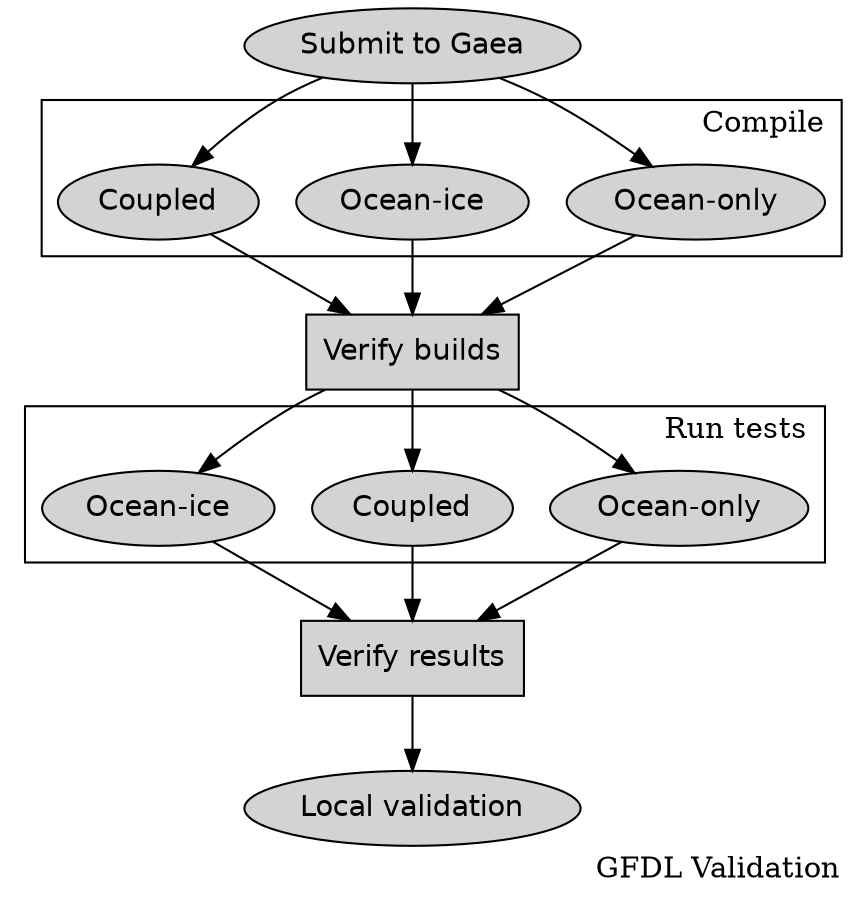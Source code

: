 digraph testing {
    label = "GFDL Validation"
    labeljust = r
    node [
        style = filled,
        fontname = helvetica
    ]

    concentrate = true
    bgcolor = transparent

    submit [label = "Submit to Gaea"]

    build1 [label="Ocean-only"];
    build2 [label="Ocean-ice"];
    build3 [label="Coupled"];

    build_verify [label="Verify builds", shape=rectangle]

    test1 [label="Ocean-only"]
    test2 [label="Coupled"]
    test3 [label="Ocean-ice"]

    verify_results [label="Verify results", shape=rectangle]

    validate [label="Local validation"]

    submit -> {build1, build2, build3}
    {build1, build2, build3} -> build_verify
    build_verify -> {test1, test2, test3}
    {test1, test2, test3} -> verify_results
    verify_results -> validate

    subgraph cluster_build {
        style=filled
        label="Compile"
        labeljust = r
        build1; build2; build3
    }
    subgraph cluster_test {
        style=filled
        label="Run tests"; 
        labeljust = r
        test1; test2; test3
    }
}
